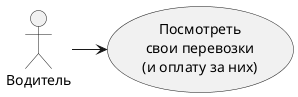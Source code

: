 @startuml

actor "Водитель" as driver

usecase "Посмотреть\nсвои перевозки\n(и оплату за них)" as view_transp

driver -right-> view_transp

@enduml

